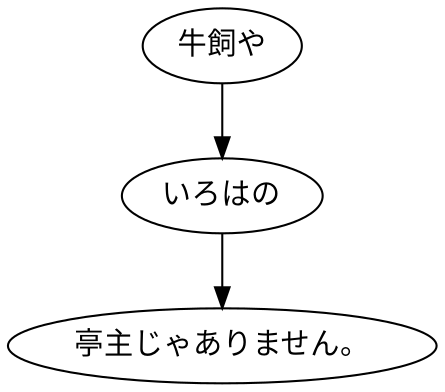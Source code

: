 digraph graph3433 {
	node0 [label="牛飼や"];
	node1 [label="いろはの"];
	node2 [label="亭主じゃありません。"];
	node0 -> node1;
	node1 -> node2;
}
